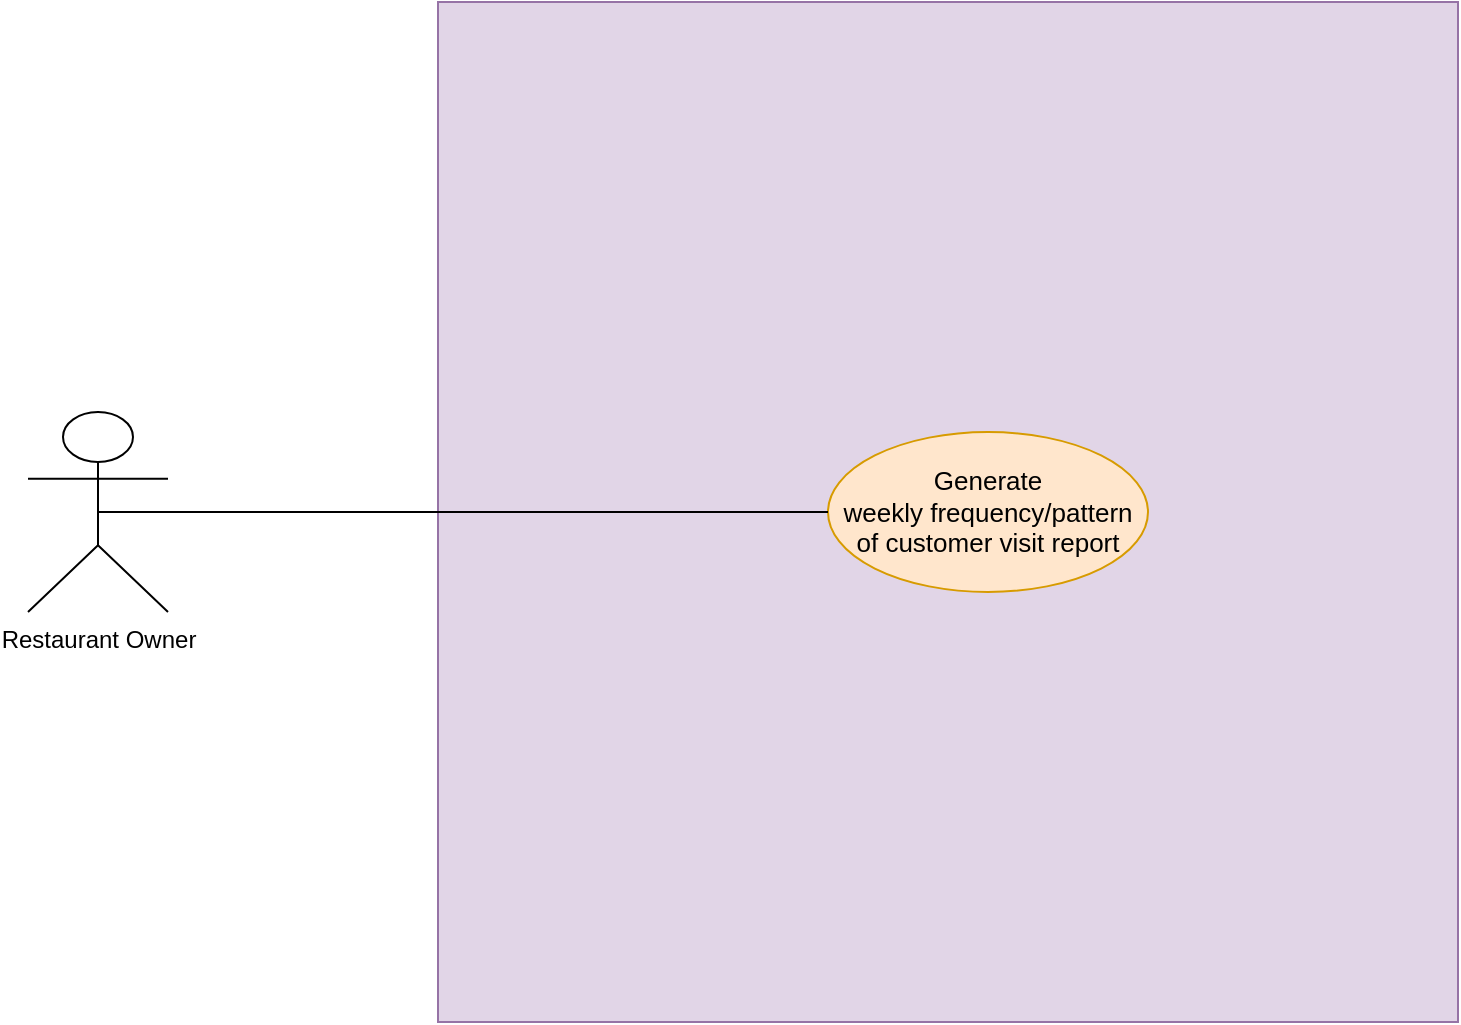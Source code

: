 <mxfile version="18.0.6" type="device"><diagram id="kg1rYYwzPfy4I76olRBd" name="Customer Use Case"><mxGraphModel dx="1278" dy="641" grid="1" gridSize="10" guides="1" tooltips="1" connect="1" arrows="1" fold="1" page="1" pageScale="1" pageWidth="850" pageHeight="1100" math="0" shadow="0"><root><mxCell id="0"/><mxCell id="1" parent="0"/><mxCell id="pTzHUSHq5x_WE2IULTZU-1" value="Restaurant Owner" style="shape=umlActor;verticalLabelPosition=bottom;verticalAlign=top;html=1;outlineConnect=0;align=center;" parent="1" vertex="1"><mxGeometry x="90" y="250" width="70" height="100" as="geometry"/></mxCell><mxCell id="pTzHUSHq5x_WE2IULTZU-3" value="" style="whiteSpace=wrap;html=1;aspect=fixed;fillColor=#e1d5e7;strokeColor=#9673a6;" parent="1" vertex="1"><mxGeometry x="295" y="45" width="510" height="510" as="geometry"/></mxCell><mxCell id="pTzHUSHq5x_WE2IULTZU-9" value="&lt;font style=&quot;font-size: 13px;&quot;&gt;Generate weekly&amp;nbsp;&lt;/font&gt;&lt;span style=&quot;font-size: 13px;&quot;&gt;frequency/pattern of customer visit report&lt;/span&gt;" style="ellipse;whiteSpace=wrap;html=1;fillColor=#ffe6cc;strokeColor=#d79b00;" parent="1" vertex="1"><mxGeometry x="490" y="260" width="160" height="80" as="geometry"/></mxCell><mxCell id="pTzHUSHq5x_WE2IULTZU-15" value="" style="endArrow=none;html=1;rounded=0;fontSize=15;entryX=0;entryY=0.5;entryDx=0;entryDy=0;exitX=0.5;exitY=0.5;exitDx=0;exitDy=0;exitPerimeter=0;" parent="1" source="pTzHUSHq5x_WE2IULTZU-1" target="pTzHUSHq5x_WE2IULTZU-9" edge="1"><mxGeometry width="50" height="50" relative="1" as="geometry"><mxPoint x="158.43" y="338.8" as="sourcePoint"/><mxPoint x="537.574" y="168.284" as="targetPoint"/></mxGeometry></mxCell></root></mxGraphModel></diagram></mxfile>